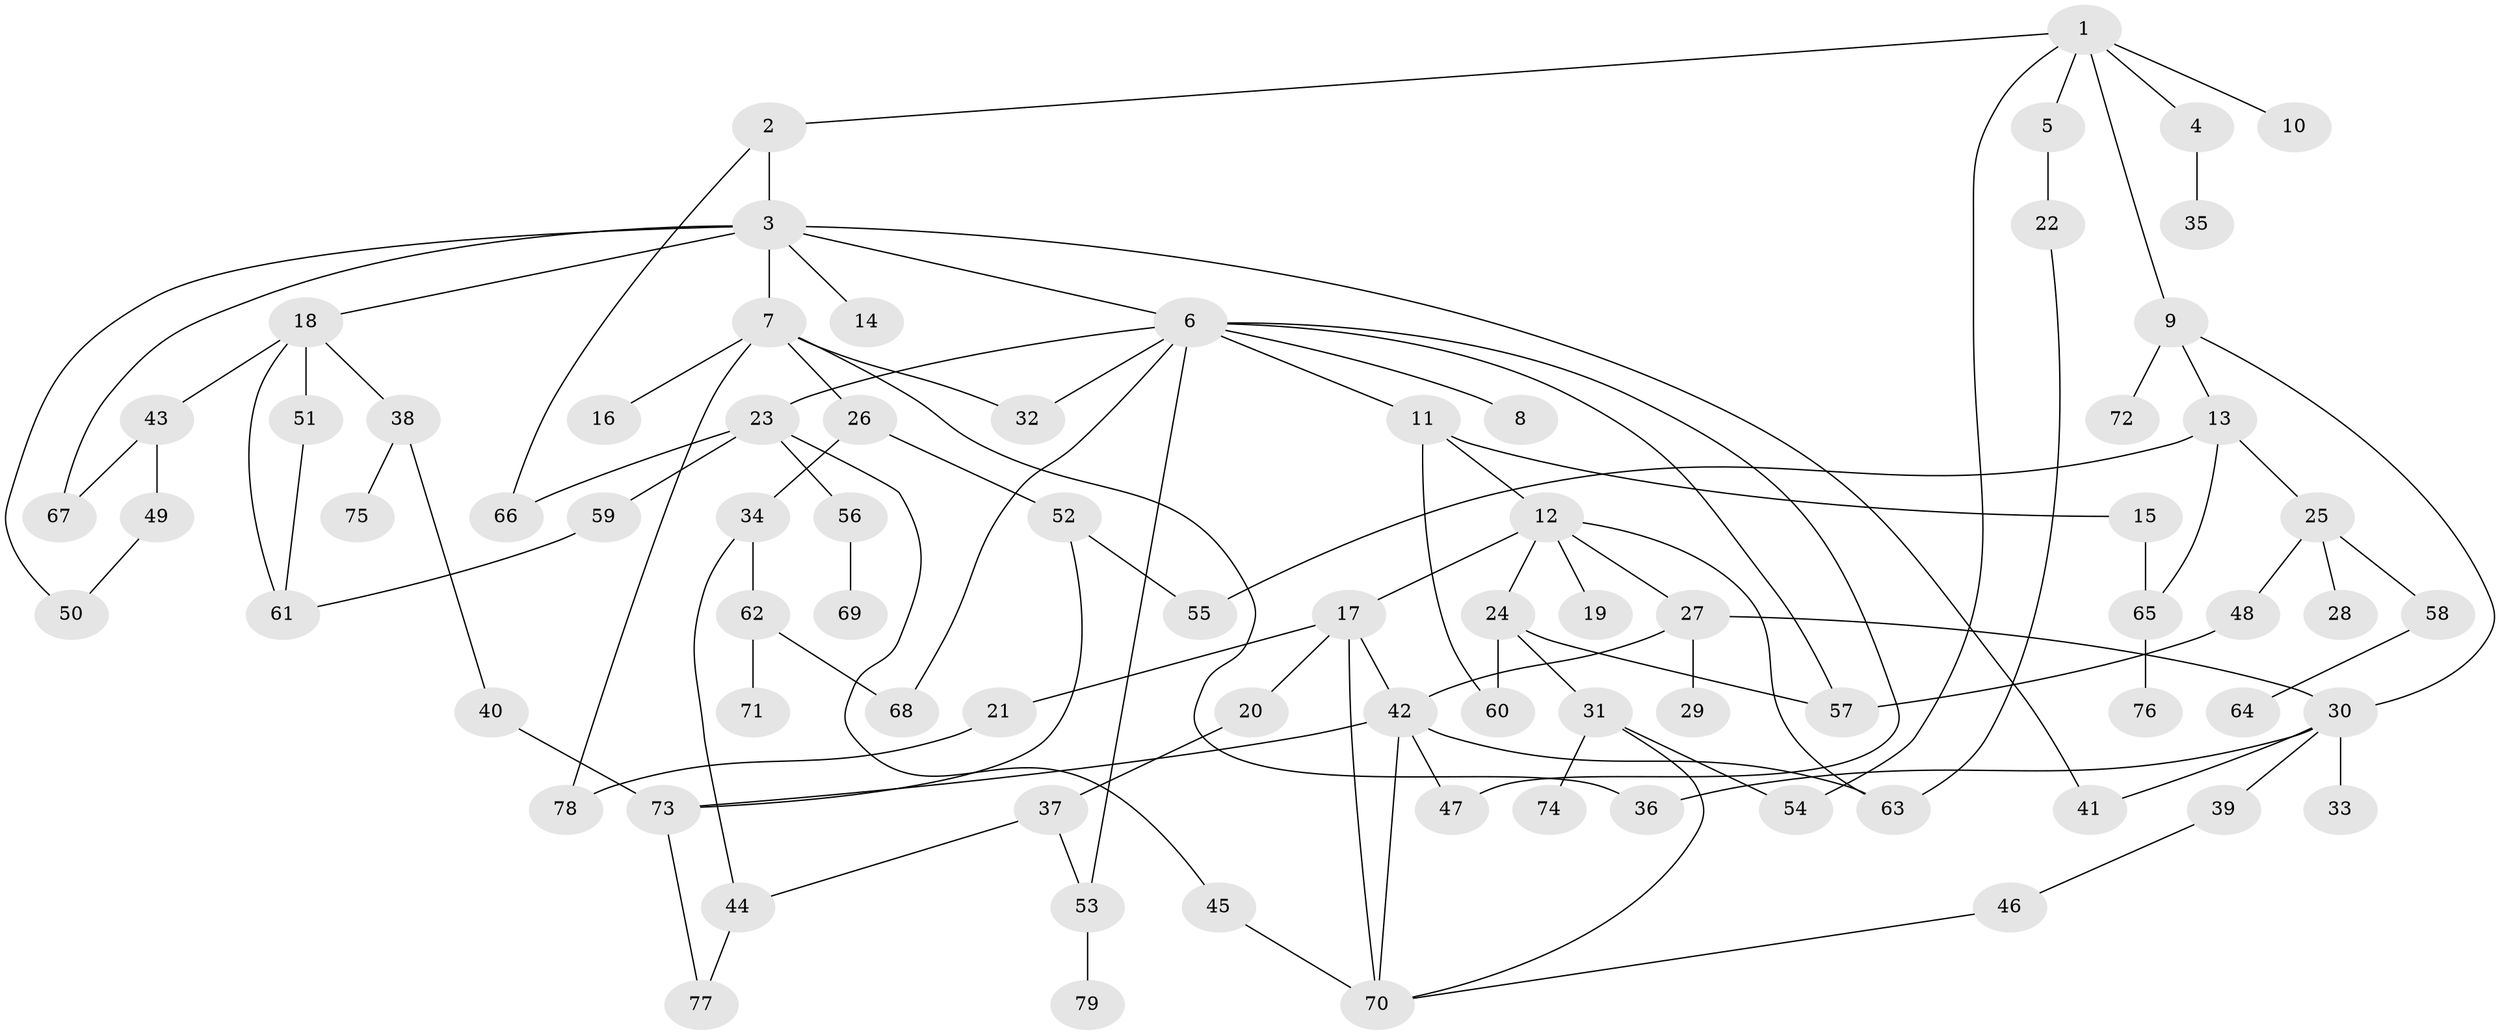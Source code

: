 // Generated by graph-tools (version 1.1) at 2025/10/02/27/25 16:10:55]
// undirected, 79 vertices, 108 edges
graph export_dot {
graph [start="1"]
  node [color=gray90,style=filled];
  1;
  2;
  3;
  4;
  5;
  6;
  7;
  8;
  9;
  10;
  11;
  12;
  13;
  14;
  15;
  16;
  17;
  18;
  19;
  20;
  21;
  22;
  23;
  24;
  25;
  26;
  27;
  28;
  29;
  30;
  31;
  32;
  33;
  34;
  35;
  36;
  37;
  38;
  39;
  40;
  41;
  42;
  43;
  44;
  45;
  46;
  47;
  48;
  49;
  50;
  51;
  52;
  53;
  54;
  55;
  56;
  57;
  58;
  59;
  60;
  61;
  62;
  63;
  64;
  65;
  66;
  67;
  68;
  69;
  70;
  71;
  72;
  73;
  74;
  75;
  76;
  77;
  78;
  79;
  1 -- 2;
  1 -- 4;
  1 -- 5;
  1 -- 9;
  1 -- 10;
  1 -- 54;
  2 -- 3;
  2 -- 66;
  3 -- 6;
  3 -- 7;
  3 -- 14;
  3 -- 18;
  3 -- 67;
  3 -- 50;
  3 -- 41;
  4 -- 35;
  5 -- 22;
  6 -- 8;
  6 -- 11;
  6 -- 23;
  6 -- 32;
  6 -- 47;
  6 -- 68;
  6 -- 57;
  6 -- 53;
  7 -- 16;
  7 -- 26;
  7 -- 36;
  7 -- 78;
  7 -- 32;
  9 -- 13;
  9 -- 30;
  9 -- 72;
  11 -- 12;
  11 -- 15;
  11 -- 60;
  12 -- 17;
  12 -- 19;
  12 -- 24;
  12 -- 27;
  12 -- 63;
  13 -- 25;
  13 -- 65;
  13 -- 55;
  15 -- 65;
  17 -- 20;
  17 -- 21;
  17 -- 42;
  17 -- 70;
  18 -- 38;
  18 -- 43;
  18 -- 51;
  18 -- 61;
  20 -- 37;
  21 -- 78;
  22 -- 63;
  23 -- 45;
  23 -- 56;
  23 -- 59;
  23 -- 66;
  24 -- 31;
  24 -- 60;
  24 -- 57;
  25 -- 28;
  25 -- 48;
  25 -- 58;
  26 -- 34;
  26 -- 52;
  27 -- 29;
  27 -- 30;
  27 -- 42;
  30 -- 33;
  30 -- 39;
  30 -- 41;
  30 -- 36;
  31 -- 54;
  31 -- 74;
  31 -- 70;
  34 -- 62;
  34 -- 44;
  37 -- 44;
  37 -- 53;
  38 -- 40;
  38 -- 75;
  39 -- 46;
  40 -- 73;
  42 -- 47;
  42 -- 73;
  42 -- 63;
  42 -- 70;
  43 -- 49;
  43 -- 67;
  44 -- 77;
  45 -- 70;
  46 -- 70;
  48 -- 57;
  49 -- 50;
  51 -- 61;
  52 -- 55;
  52 -- 73;
  53 -- 79;
  56 -- 69;
  58 -- 64;
  59 -- 61;
  62 -- 71;
  62 -- 68;
  65 -- 76;
  73 -- 77;
}
